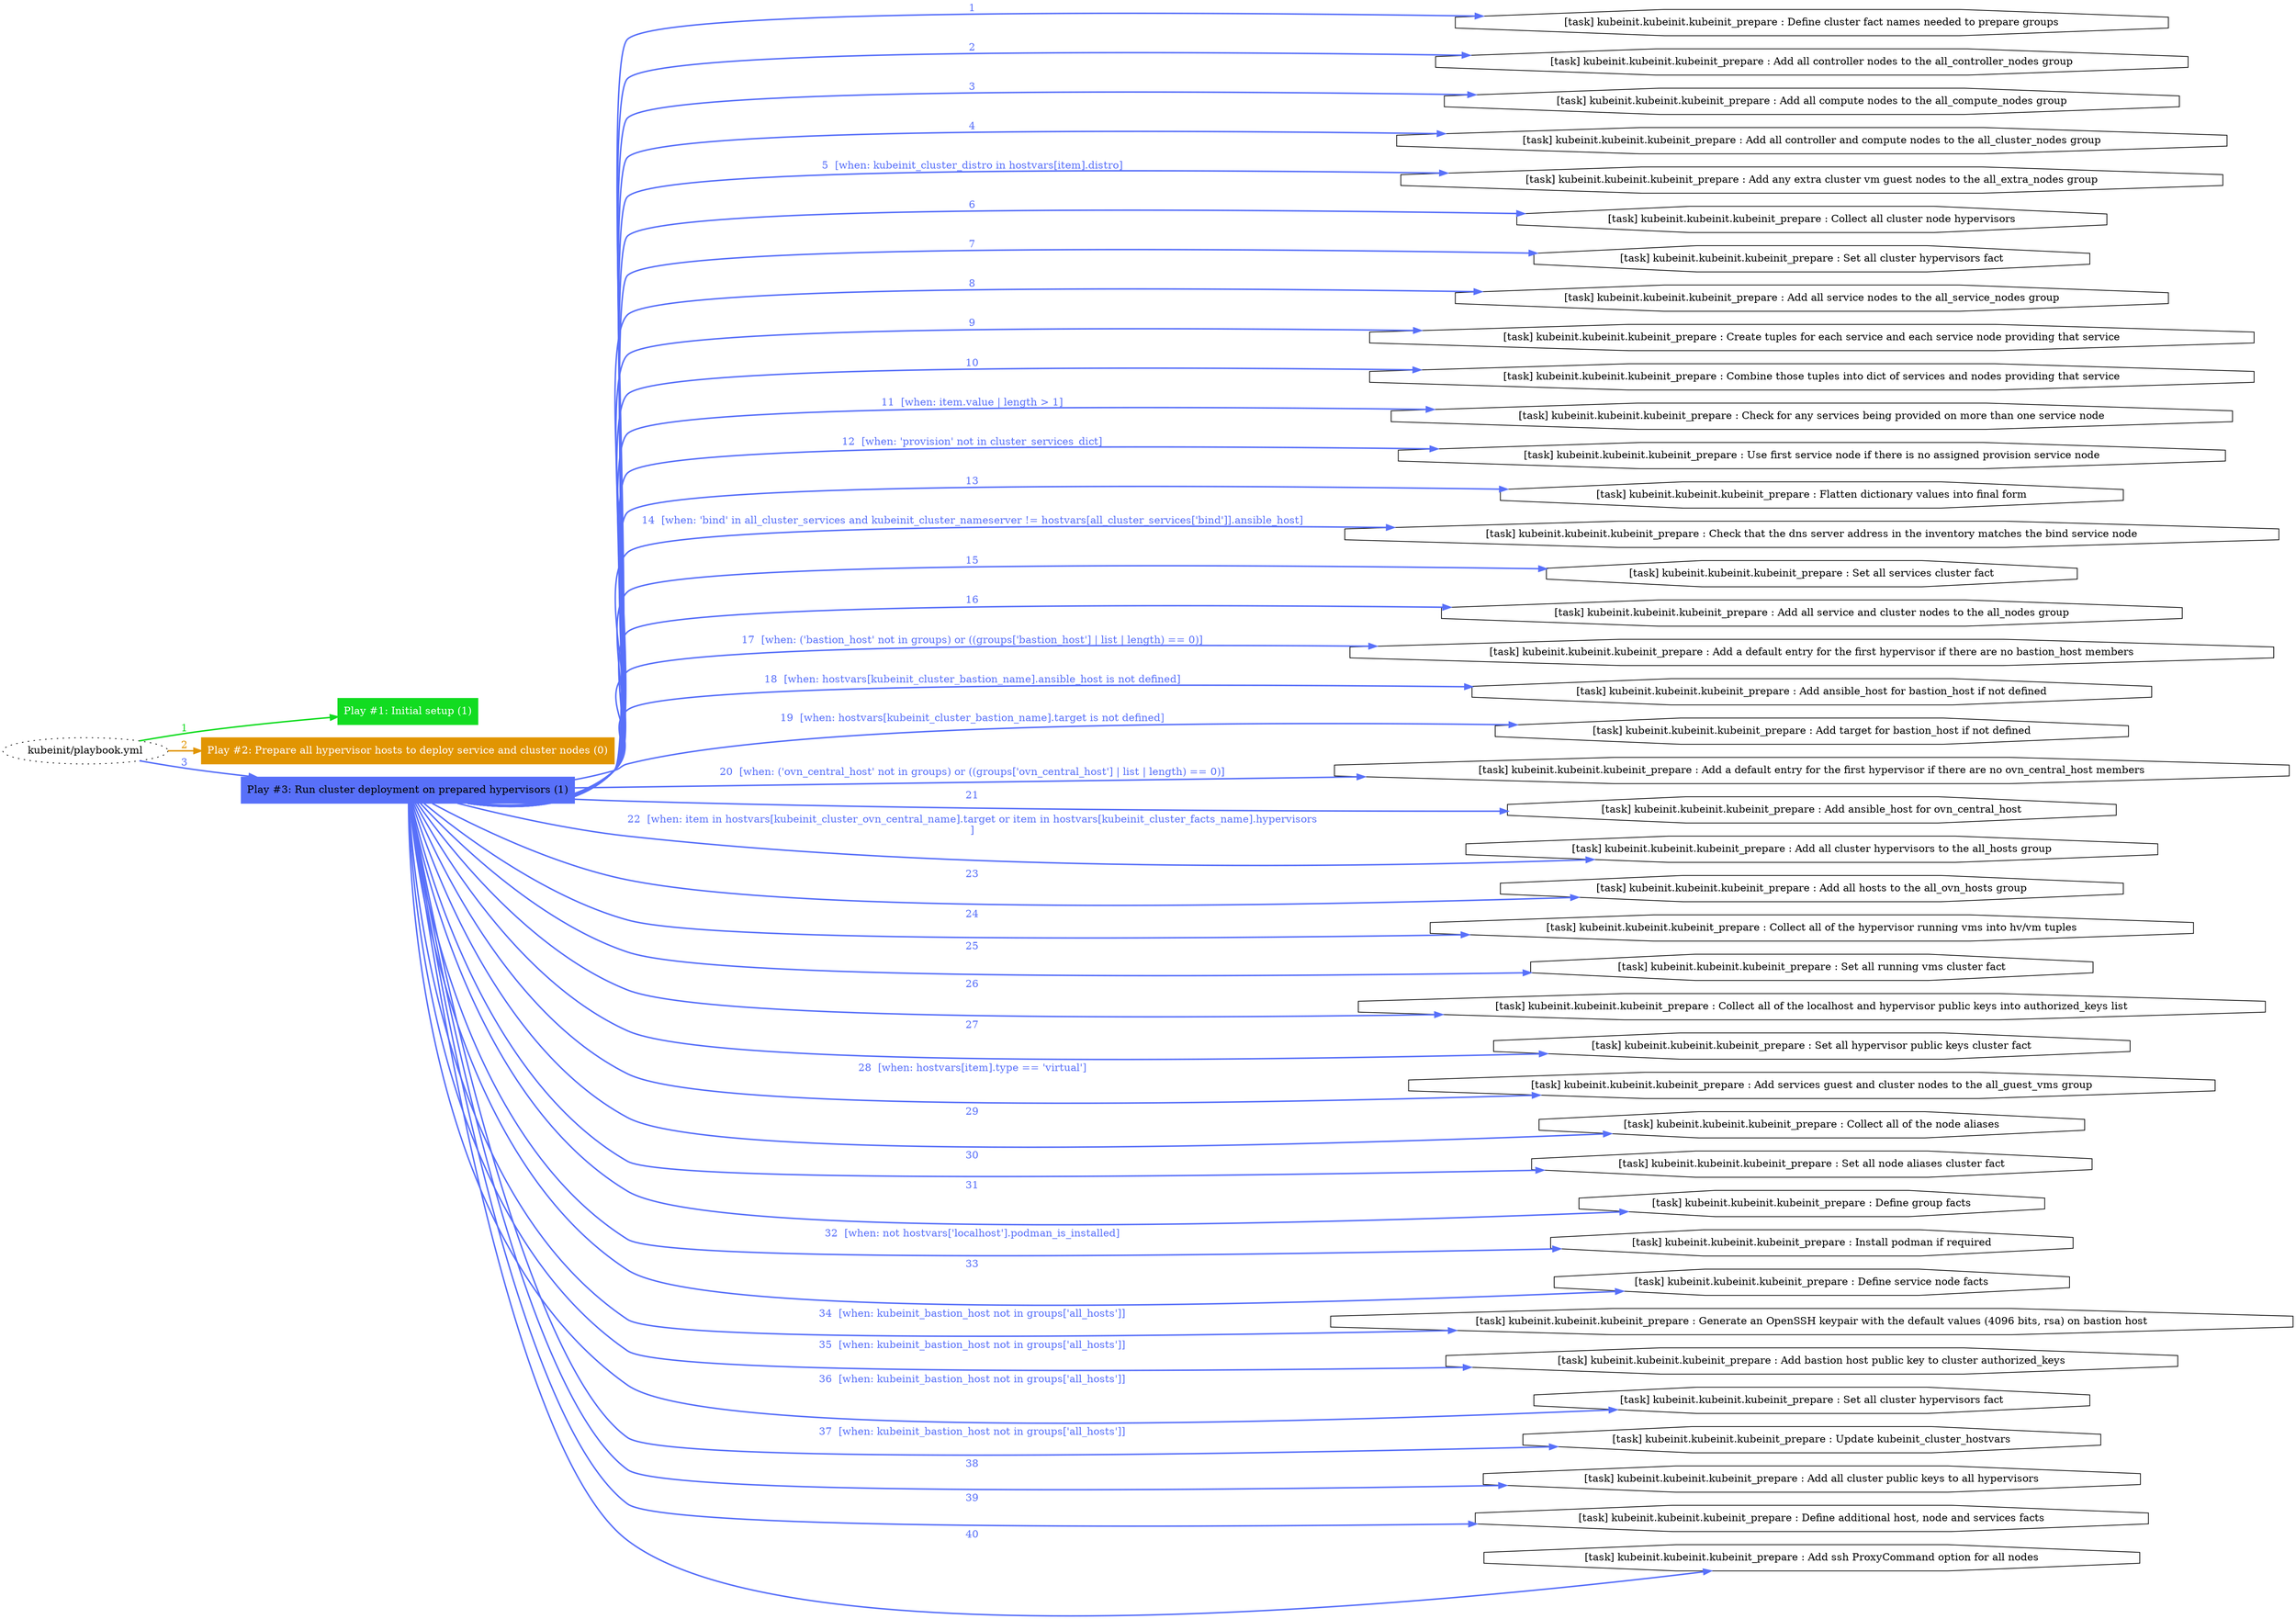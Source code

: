 digraph "kubeinit/playbook.yml "{
	graph [concentrate=true ordering=in rankdir=LR ratio=fill]
	edge [esep=5 sep=10]
	"kubeinit/playbook.yml" [id=root_node style=dotted]
	subgraph "Play #1: Initial setup (1) "{
		"Play #1: Initial setup (1)" [color="#12dc21" fontcolor="#ffffff" id="play_8d6d586d-7b82-4899-b6f1-b4780eb0c2ec" shape=box style=filled tooltip=localhost]
		"kubeinit/playbook.yml" -> "Play #1: Initial setup (1)" [label=1 color="#12dc21" fontcolor="#12dc21" id="edge_2a9b3500-cf69-4e31-b851-08376025ec0d" style=bold]
	}
	subgraph "Play #2: Prepare all hypervisor hosts to deploy service and cluster nodes (0) "{
		"Play #2: Prepare all hypervisor hosts to deploy service and cluster nodes (0)" [color="#e19502" fontcolor="#ffffff" id="play_3e4bc3cd-1e05-4207-b7cf-8be649cb0307" shape=box style=filled tooltip=""]
		"kubeinit/playbook.yml" -> "Play #2: Prepare all hypervisor hosts to deploy service and cluster nodes (0)" [label=2 color="#e19502" fontcolor="#e19502" id="edge_1ea76230-ea57-47ca-8277-2c9ae3a512c0" style=bold]
	}
	subgraph "Play #3: Run cluster deployment on prepared hypervisors (1) "{
		"Play #3: Run cluster deployment on prepared hypervisors (1)" [color="#5870f9" fontcolor="#000000" id="play_082d8986-d54a-491c-bdba-6b434eefc00f" shape=box style=filled tooltip=localhost]
		"kubeinit/playbook.yml" -> "Play #3: Run cluster deployment on prepared hypervisors (1)" [label=3 color="#5870f9" fontcolor="#5870f9" id="edge_b70b75f1-1699-4c1f-8bc5-db2c456f50b9" style=bold]
		"task_413b3339-a8f6-45c2-a535-64c5af63319c" [label="[task] kubeinit.kubeinit.kubeinit_prepare : Define cluster fact names needed to prepare groups" id="task_413b3339-a8f6-45c2-a535-64c5af63319c" shape=octagon tooltip="[task] kubeinit.kubeinit.kubeinit_prepare : Define cluster fact names needed to prepare groups"]
		"Play #3: Run cluster deployment on prepared hypervisors (1)" -> "task_413b3339-a8f6-45c2-a535-64c5af63319c" [label=1 color="#5870f9" fontcolor="#5870f9" id="edge_6a75c087-68f5-4989-859e-c8fe924c257e" style=bold]
		"task_cb09e653-bd59-43eb-9e63-d120ee4b8e74" [label="[task] kubeinit.kubeinit.kubeinit_prepare : Add all controller nodes to the all_controller_nodes group" id="task_cb09e653-bd59-43eb-9e63-d120ee4b8e74" shape=octagon tooltip="[task] kubeinit.kubeinit.kubeinit_prepare : Add all controller nodes to the all_controller_nodes group"]
		"Play #3: Run cluster deployment on prepared hypervisors (1)" -> "task_cb09e653-bd59-43eb-9e63-d120ee4b8e74" [label=2 color="#5870f9" fontcolor="#5870f9" id="edge_c1a454a4-ba2b-4725-b173-6d6eb6f536b4" style=bold]
		"task_547dc455-41e0-4fc1-9855-0bce56f31060" [label="[task] kubeinit.kubeinit.kubeinit_prepare : Add all compute nodes to the all_compute_nodes group" id="task_547dc455-41e0-4fc1-9855-0bce56f31060" shape=octagon tooltip="[task] kubeinit.kubeinit.kubeinit_prepare : Add all compute nodes to the all_compute_nodes group"]
		"Play #3: Run cluster deployment on prepared hypervisors (1)" -> "task_547dc455-41e0-4fc1-9855-0bce56f31060" [label=3 color="#5870f9" fontcolor="#5870f9" id="edge_273be7ce-6f38-4814-bc90-26e0b9f12118" style=bold]
		"task_6e04a31e-e579-4a98-9032-2aa4c86b11fc" [label="[task] kubeinit.kubeinit.kubeinit_prepare : Add all controller and compute nodes to the all_cluster_nodes group" id="task_6e04a31e-e579-4a98-9032-2aa4c86b11fc" shape=octagon tooltip="[task] kubeinit.kubeinit.kubeinit_prepare : Add all controller and compute nodes to the all_cluster_nodes group"]
		"Play #3: Run cluster deployment on prepared hypervisors (1)" -> "task_6e04a31e-e579-4a98-9032-2aa4c86b11fc" [label=4 color="#5870f9" fontcolor="#5870f9" id="edge_f2c15937-0692-445a-a25a-3b24e1ebca4b" style=bold]
		"task_2c1f54dc-9a55-4143-8fca-7b3bea0f2014" [label="[task] kubeinit.kubeinit.kubeinit_prepare : Add any extra cluster vm guest nodes to the all_extra_nodes group" id="task_2c1f54dc-9a55-4143-8fca-7b3bea0f2014" shape=octagon tooltip="[task] kubeinit.kubeinit.kubeinit_prepare : Add any extra cluster vm guest nodes to the all_extra_nodes group"]
		"Play #3: Run cluster deployment on prepared hypervisors (1)" -> "task_2c1f54dc-9a55-4143-8fca-7b3bea0f2014" [label="5  [when: kubeinit_cluster_distro in hostvars[item].distro]" color="#5870f9" fontcolor="#5870f9" id="edge_776a6081-bbda-4a5a-9d95-e43eb6d185d9" style=bold]
		"task_aaf7cc81-8364-40dd-97ab-1d1abab9daa7" [label="[task] kubeinit.kubeinit.kubeinit_prepare : Collect all cluster node hypervisors" id="task_aaf7cc81-8364-40dd-97ab-1d1abab9daa7" shape=octagon tooltip="[task] kubeinit.kubeinit.kubeinit_prepare : Collect all cluster node hypervisors"]
		"Play #3: Run cluster deployment on prepared hypervisors (1)" -> "task_aaf7cc81-8364-40dd-97ab-1d1abab9daa7" [label=6 color="#5870f9" fontcolor="#5870f9" id="edge_a78058b7-0fe6-4e66-87d1-68ac2eb446c2" style=bold]
		"task_f3e1716b-7a48-4353-bfd5-89b6284d9e51" [label="[task] kubeinit.kubeinit.kubeinit_prepare : Set all cluster hypervisors fact" id="task_f3e1716b-7a48-4353-bfd5-89b6284d9e51" shape=octagon tooltip="[task] kubeinit.kubeinit.kubeinit_prepare : Set all cluster hypervisors fact"]
		"Play #3: Run cluster deployment on prepared hypervisors (1)" -> "task_f3e1716b-7a48-4353-bfd5-89b6284d9e51" [label=7 color="#5870f9" fontcolor="#5870f9" id="edge_14c8678f-929e-490a-85b2-7d4363b27493" style=bold]
		"task_f634aa90-f8e2-4bcc-a26b-e59be5d28466" [label="[task] kubeinit.kubeinit.kubeinit_prepare : Add all service nodes to the all_service_nodes group" id="task_f634aa90-f8e2-4bcc-a26b-e59be5d28466" shape=octagon tooltip="[task] kubeinit.kubeinit.kubeinit_prepare : Add all service nodes to the all_service_nodes group"]
		"Play #3: Run cluster deployment on prepared hypervisors (1)" -> "task_f634aa90-f8e2-4bcc-a26b-e59be5d28466" [label=8 color="#5870f9" fontcolor="#5870f9" id="edge_0e2c0cdd-3431-4390-90a3-85f0b06b7cf8" style=bold]
		"task_8ad9f69b-6c82-4e11-b33d-0cc64e01e407" [label="[task] kubeinit.kubeinit.kubeinit_prepare : Create tuples for each service and each service node providing that service" id="task_8ad9f69b-6c82-4e11-b33d-0cc64e01e407" shape=octagon tooltip="[task] kubeinit.kubeinit.kubeinit_prepare : Create tuples for each service and each service node providing that service"]
		"Play #3: Run cluster deployment on prepared hypervisors (1)" -> "task_8ad9f69b-6c82-4e11-b33d-0cc64e01e407" [label=9 color="#5870f9" fontcolor="#5870f9" id="edge_1de12c72-b41d-4337-8a14-37a332444a4b" style=bold]
		"task_0a19f815-eb4e-4fdf-bc2f-000d765c15ab" [label="[task] kubeinit.kubeinit.kubeinit_prepare : Combine those tuples into dict of services and nodes providing that service" id="task_0a19f815-eb4e-4fdf-bc2f-000d765c15ab" shape=octagon tooltip="[task] kubeinit.kubeinit.kubeinit_prepare : Combine those tuples into dict of services and nodes providing that service"]
		"Play #3: Run cluster deployment on prepared hypervisors (1)" -> "task_0a19f815-eb4e-4fdf-bc2f-000d765c15ab" [label=10 color="#5870f9" fontcolor="#5870f9" id="edge_76602411-1d82-4f88-b218-c135378bd75b" style=bold]
		"task_c06abeca-15dd-42a6-9ca2-80774db45ae1" [label="[task] kubeinit.kubeinit.kubeinit_prepare : Check for any services being provided on more than one service node" id="task_c06abeca-15dd-42a6-9ca2-80774db45ae1" shape=octagon tooltip="[task] kubeinit.kubeinit.kubeinit_prepare : Check for any services being provided on more than one service node"]
		"Play #3: Run cluster deployment on prepared hypervisors (1)" -> "task_c06abeca-15dd-42a6-9ca2-80774db45ae1" [label="11  [when: item.value | length > 1]" color="#5870f9" fontcolor="#5870f9" id="edge_df747ff5-04c8-4021-b343-6c370091df9e" style=bold]
		"task_ce9f868d-9a75-4a98-b97e-df46703530ef" [label="[task] kubeinit.kubeinit.kubeinit_prepare : Use first service node if there is no assigned provision service node" id="task_ce9f868d-9a75-4a98-b97e-df46703530ef" shape=octagon tooltip="[task] kubeinit.kubeinit.kubeinit_prepare : Use first service node if there is no assigned provision service node"]
		"Play #3: Run cluster deployment on prepared hypervisors (1)" -> "task_ce9f868d-9a75-4a98-b97e-df46703530ef" [label="12  [when: 'provision' not in cluster_services_dict]" color="#5870f9" fontcolor="#5870f9" id="edge_b01f0f40-9d23-491e-95ed-1e2897d5df28" style=bold]
		"task_dd948e7b-e114-4b1f-8162-838e3044fc41" [label="[task] kubeinit.kubeinit.kubeinit_prepare : Flatten dictionary values into final form" id="task_dd948e7b-e114-4b1f-8162-838e3044fc41" shape=octagon tooltip="[task] kubeinit.kubeinit.kubeinit_prepare : Flatten dictionary values into final form"]
		"Play #3: Run cluster deployment on prepared hypervisors (1)" -> "task_dd948e7b-e114-4b1f-8162-838e3044fc41" [label=13 color="#5870f9" fontcolor="#5870f9" id="edge_da3cb394-4a26-491f-bcd7-bf22b09f3c14" style=bold]
		"task_6c94e8e6-2193-4a19-8f60-5579710f0a3e" [label="[task] kubeinit.kubeinit.kubeinit_prepare : Check that the dns server address in the inventory matches the bind service node" id="task_6c94e8e6-2193-4a19-8f60-5579710f0a3e" shape=octagon tooltip="[task] kubeinit.kubeinit.kubeinit_prepare : Check that the dns server address in the inventory matches the bind service node"]
		"Play #3: Run cluster deployment on prepared hypervisors (1)" -> "task_6c94e8e6-2193-4a19-8f60-5579710f0a3e" [label="14  [when: 'bind' in all_cluster_services and kubeinit_cluster_nameserver != hostvars[all_cluster_services['bind']].ansible_host]" color="#5870f9" fontcolor="#5870f9" id="edge_1aa5ffb9-6aee-43f0-b4df-68d18f0b4cbd" style=bold]
		"task_30051b5c-4411-4760-89f2-4ce42481d0a6" [label="[task] kubeinit.kubeinit.kubeinit_prepare : Set all services cluster fact" id="task_30051b5c-4411-4760-89f2-4ce42481d0a6" shape=octagon tooltip="[task] kubeinit.kubeinit.kubeinit_prepare : Set all services cluster fact"]
		"Play #3: Run cluster deployment on prepared hypervisors (1)" -> "task_30051b5c-4411-4760-89f2-4ce42481d0a6" [label=15 color="#5870f9" fontcolor="#5870f9" id="edge_60f8079d-d93f-41bf-a34b-662488e77b92" style=bold]
		"task_e8872853-eaaa-4380-8ef3-8115a7c19ff4" [label="[task] kubeinit.kubeinit.kubeinit_prepare : Add all service and cluster nodes to the all_nodes group" id="task_e8872853-eaaa-4380-8ef3-8115a7c19ff4" shape=octagon tooltip="[task] kubeinit.kubeinit.kubeinit_prepare : Add all service and cluster nodes to the all_nodes group"]
		"Play #3: Run cluster deployment on prepared hypervisors (1)" -> "task_e8872853-eaaa-4380-8ef3-8115a7c19ff4" [label=16 color="#5870f9" fontcolor="#5870f9" id="edge_fa30b815-60f9-4b90-b6d5-17f0033281fd" style=bold]
		"task_23cab44c-03ee-4054-9a7c-063214c2f6ea" [label="[task] kubeinit.kubeinit.kubeinit_prepare : Add a default entry for the first hypervisor if there are no bastion_host members" id="task_23cab44c-03ee-4054-9a7c-063214c2f6ea" shape=octagon tooltip="[task] kubeinit.kubeinit.kubeinit_prepare : Add a default entry for the first hypervisor if there are no bastion_host members"]
		"Play #3: Run cluster deployment on prepared hypervisors (1)" -> "task_23cab44c-03ee-4054-9a7c-063214c2f6ea" [label="17  [when: ('bastion_host' not in groups) or ((groups['bastion_host'] | list | length) == 0)]" color="#5870f9" fontcolor="#5870f9" id="edge_50014175-2509-4fab-a8d8-95c56eff556b" style=bold]
		"task_cc3628f8-cf2f-4019-aa50-8d4261d56ce6" [label="[task] kubeinit.kubeinit.kubeinit_prepare : Add ansible_host for bastion_host if not defined" id="task_cc3628f8-cf2f-4019-aa50-8d4261d56ce6" shape=octagon tooltip="[task] kubeinit.kubeinit.kubeinit_prepare : Add ansible_host for bastion_host if not defined"]
		"Play #3: Run cluster deployment on prepared hypervisors (1)" -> "task_cc3628f8-cf2f-4019-aa50-8d4261d56ce6" [label="18  [when: hostvars[kubeinit_cluster_bastion_name].ansible_host is not defined]" color="#5870f9" fontcolor="#5870f9" id="edge_83d5f826-8da5-4442-a462-469ab3cd62bc" style=bold]
		"task_a4ac2497-b9d0-4a72-b157-00531b31ffe5" [label="[task] kubeinit.kubeinit.kubeinit_prepare : Add target for bastion_host if not defined" id="task_a4ac2497-b9d0-4a72-b157-00531b31ffe5" shape=octagon tooltip="[task] kubeinit.kubeinit.kubeinit_prepare : Add target for bastion_host if not defined"]
		"Play #3: Run cluster deployment on prepared hypervisors (1)" -> "task_a4ac2497-b9d0-4a72-b157-00531b31ffe5" [label="19  [when: hostvars[kubeinit_cluster_bastion_name].target is not defined]" color="#5870f9" fontcolor="#5870f9" id="edge_7f46e10f-5390-4c46-8b7b-6d4aaf860f48" style=bold]
		"task_a52e94dd-dcec-4603-a3a3-7a9de98f4635" [label="[task] kubeinit.kubeinit.kubeinit_prepare : Add a default entry for the first hypervisor if there are no ovn_central_host members" id="task_a52e94dd-dcec-4603-a3a3-7a9de98f4635" shape=octagon tooltip="[task] kubeinit.kubeinit.kubeinit_prepare : Add a default entry for the first hypervisor if there are no ovn_central_host members"]
		"Play #3: Run cluster deployment on prepared hypervisors (1)" -> "task_a52e94dd-dcec-4603-a3a3-7a9de98f4635" [label="20  [when: ('ovn_central_host' not in groups) or ((groups['ovn_central_host'] | list | length) == 0)]" color="#5870f9" fontcolor="#5870f9" id="edge_696990d4-efc0-4ae3-9be9-7a508b7aeef1" style=bold]
		"task_1e2f91f6-c22d-4c68-a6ca-79477ee11c52" [label="[task] kubeinit.kubeinit.kubeinit_prepare : Add ansible_host for ovn_central_host" id="task_1e2f91f6-c22d-4c68-a6ca-79477ee11c52" shape=octagon tooltip="[task] kubeinit.kubeinit.kubeinit_prepare : Add ansible_host for ovn_central_host"]
		"Play #3: Run cluster deployment on prepared hypervisors (1)" -> "task_1e2f91f6-c22d-4c68-a6ca-79477ee11c52" [label=21 color="#5870f9" fontcolor="#5870f9" id="edge_ba6d4756-28d5-4df5-b73a-b83cf96cc5dd" style=bold]
		"task_f77e3ee2-0304-4ce5-9c53-b4382482dd7c" [label="[task] kubeinit.kubeinit.kubeinit_prepare : Add all cluster hypervisors to the all_hosts group" id="task_f77e3ee2-0304-4ce5-9c53-b4382482dd7c" shape=octagon tooltip="[task] kubeinit.kubeinit.kubeinit_prepare : Add all cluster hypervisors to the all_hosts group"]
		"Play #3: Run cluster deployment on prepared hypervisors (1)" -> "task_f77e3ee2-0304-4ce5-9c53-b4382482dd7c" [label="22  [when: item in hostvars[kubeinit_cluster_ovn_central_name].target or item in hostvars[kubeinit_cluster_facts_name].hypervisors
]" color="#5870f9" fontcolor="#5870f9" id="edge_ed4c0a47-a211-42f9-a2f3-ceb40a8b108c" style=bold]
		"task_9be9799b-99ed-4325-9f54-21bc890ba9b5" [label="[task] kubeinit.kubeinit.kubeinit_prepare : Add all hosts to the all_ovn_hosts group" id="task_9be9799b-99ed-4325-9f54-21bc890ba9b5" shape=octagon tooltip="[task] kubeinit.kubeinit.kubeinit_prepare : Add all hosts to the all_ovn_hosts group"]
		"Play #3: Run cluster deployment on prepared hypervisors (1)" -> "task_9be9799b-99ed-4325-9f54-21bc890ba9b5" [label=23 color="#5870f9" fontcolor="#5870f9" id="edge_4ba5dede-61ad-4f3a-8c05-14d3151df65c" style=bold]
		"task_92167475-a8eb-40c5-ba7d-9b6841a94e33" [label="[task] kubeinit.kubeinit.kubeinit_prepare : Collect all of the hypervisor running vms into hv/vm tuples" id="task_92167475-a8eb-40c5-ba7d-9b6841a94e33" shape=octagon tooltip="[task] kubeinit.kubeinit.kubeinit_prepare : Collect all of the hypervisor running vms into hv/vm tuples"]
		"Play #3: Run cluster deployment on prepared hypervisors (1)" -> "task_92167475-a8eb-40c5-ba7d-9b6841a94e33" [label=24 color="#5870f9" fontcolor="#5870f9" id="edge_9d8d9430-5e30-40a3-ae62-c1568e582797" style=bold]
		"task_29914403-36f2-404b-b7e8-16d19febd9f9" [label="[task] kubeinit.kubeinit.kubeinit_prepare : Set all running vms cluster fact" id="task_29914403-36f2-404b-b7e8-16d19febd9f9" shape=octagon tooltip="[task] kubeinit.kubeinit.kubeinit_prepare : Set all running vms cluster fact"]
		"Play #3: Run cluster deployment on prepared hypervisors (1)" -> "task_29914403-36f2-404b-b7e8-16d19febd9f9" [label=25 color="#5870f9" fontcolor="#5870f9" id="edge_1cf2a154-6369-456f-9a6e-a90512f34434" style=bold]
		"task_fe22bf68-6421-45da-bfa9-20656d9845db" [label="[task] kubeinit.kubeinit.kubeinit_prepare : Collect all of the localhost and hypervisor public keys into authorized_keys list" id="task_fe22bf68-6421-45da-bfa9-20656d9845db" shape=octagon tooltip="[task] kubeinit.kubeinit.kubeinit_prepare : Collect all of the localhost and hypervisor public keys into authorized_keys list"]
		"Play #3: Run cluster deployment on prepared hypervisors (1)" -> "task_fe22bf68-6421-45da-bfa9-20656d9845db" [label=26 color="#5870f9" fontcolor="#5870f9" id="edge_239af2c7-4551-4d57-b027-43fc0e78eaaa" style=bold]
		"task_5d2f2a86-ec09-401e-982c-d6315c9c661e" [label="[task] kubeinit.kubeinit.kubeinit_prepare : Set all hypervisor public keys cluster fact" id="task_5d2f2a86-ec09-401e-982c-d6315c9c661e" shape=octagon tooltip="[task] kubeinit.kubeinit.kubeinit_prepare : Set all hypervisor public keys cluster fact"]
		"Play #3: Run cluster deployment on prepared hypervisors (1)" -> "task_5d2f2a86-ec09-401e-982c-d6315c9c661e" [label=27 color="#5870f9" fontcolor="#5870f9" id="edge_80c8af94-377f-440a-8564-b128e297b7ad" style=bold]
		"task_dd437188-a53f-429f-8b0b-2f7935bfc701" [label="[task] kubeinit.kubeinit.kubeinit_prepare : Add services guest and cluster nodes to the all_guest_vms group" id="task_dd437188-a53f-429f-8b0b-2f7935bfc701" shape=octagon tooltip="[task] kubeinit.kubeinit.kubeinit_prepare : Add services guest and cluster nodes to the all_guest_vms group"]
		"Play #3: Run cluster deployment on prepared hypervisors (1)" -> "task_dd437188-a53f-429f-8b0b-2f7935bfc701" [label="28  [when: hostvars[item].type == 'virtual']" color="#5870f9" fontcolor="#5870f9" id="edge_c7f97925-2019-4436-b078-8461b340bb84" style=bold]
		"task_8d1aec1d-dcf3-4db5-a441-c0704cbe4b04" [label="[task] kubeinit.kubeinit.kubeinit_prepare : Collect all of the node aliases" id="task_8d1aec1d-dcf3-4db5-a441-c0704cbe4b04" shape=octagon tooltip="[task] kubeinit.kubeinit.kubeinit_prepare : Collect all of the node aliases"]
		"Play #3: Run cluster deployment on prepared hypervisors (1)" -> "task_8d1aec1d-dcf3-4db5-a441-c0704cbe4b04" [label=29 color="#5870f9" fontcolor="#5870f9" id="edge_e788404b-710c-4177-9c1c-7233228d7631" style=bold]
		"task_d077f7f8-dd63-45f4-99fc-865dbef150b8" [label="[task] kubeinit.kubeinit.kubeinit_prepare : Set all node aliases cluster fact" id="task_d077f7f8-dd63-45f4-99fc-865dbef150b8" shape=octagon tooltip="[task] kubeinit.kubeinit.kubeinit_prepare : Set all node aliases cluster fact"]
		"Play #3: Run cluster deployment on prepared hypervisors (1)" -> "task_d077f7f8-dd63-45f4-99fc-865dbef150b8" [label=30 color="#5870f9" fontcolor="#5870f9" id="edge_de197731-6817-4a8f-8632-a8130e12321b" style=bold]
		"task_aae6052d-65a8-4955-97f7-51c4ced44c36" [label="[task] kubeinit.kubeinit.kubeinit_prepare : Define group facts" id="task_aae6052d-65a8-4955-97f7-51c4ced44c36" shape=octagon tooltip="[task] kubeinit.kubeinit.kubeinit_prepare : Define group facts"]
		"Play #3: Run cluster deployment on prepared hypervisors (1)" -> "task_aae6052d-65a8-4955-97f7-51c4ced44c36" [label=31 color="#5870f9" fontcolor="#5870f9" id="edge_ff491b66-da49-4437-9976-20e34513c5cd" style=bold]
		"task_6f05b419-19a0-43d8-b601-63c2113a7e3b" [label="[task] kubeinit.kubeinit.kubeinit_prepare : Install podman if required" id="task_6f05b419-19a0-43d8-b601-63c2113a7e3b" shape=octagon tooltip="[task] kubeinit.kubeinit.kubeinit_prepare : Install podman if required"]
		"Play #3: Run cluster deployment on prepared hypervisors (1)" -> "task_6f05b419-19a0-43d8-b601-63c2113a7e3b" [label="32  [when: not hostvars['localhost'].podman_is_installed]" color="#5870f9" fontcolor="#5870f9" id="edge_a7043ddd-b98f-48f0-bb92-1f972168d0d5" style=bold]
		"task_8565e295-568c-406c-85bf-95e09dcf97d1" [label="[task] kubeinit.kubeinit.kubeinit_prepare : Define service node facts" id="task_8565e295-568c-406c-85bf-95e09dcf97d1" shape=octagon tooltip="[task] kubeinit.kubeinit.kubeinit_prepare : Define service node facts"]
		"Play #3: Run cluster deployment on prepared hypervisors (1)" -> "task_8565e295-568c-406c-85bf-95e09dcf97d1" [label=33 color="#5870f9" fontcolor="#5870f9" id="edge_ee78189b-ad13-4641-b5ea-87d0a48b9a0d" style=bold]
		"task_6db44548-8de8-478f-927e-83450a408a8c" [label="[task] kubeinit.kubeinit.kubeinit_prepare : Generate an OpenSSH keypair with the default values (4096 bits, rsa) on bastion host" id="task_6db44548-8de8-478f-927e-83450a408a8c" shape=octagon tooltip="[task] kubeinit.kubeinit.kubeinit_prepare : Generate an OpenSSH keypair with the default values (4096 bits, rsa) on bastion host"]
		"Play #3: Run cluster deployment on prepared hypervisors (1)" -> "task_6db44548-8de8-478f-927e-83450a408a8c" [label="34  [when: kubeinit_bastion_host not in groups['all_hosts']]" color="#5870f9" fontcolor="#5870f9" id="edge_b5e66586-7ea8-448f-abea-c68dd881a40b" style=bold]
		"task_adbe70c0-75f5-4322-ae04-994d72e7e1d3" [label="[task] kubeinit.kubeinit.kubeinit_prepare : Add bastion host public key to cluster authorized_keys" id="task_adbe70c0-75f5-4322-ae04-994d72e7e1d3" shape=octagon tooltip="[task] kubeinit.kubeinit.kubeinit_prepare : Add bastion host public key to cluster authorized_keys"]
		"Play #3: Run cluster deployment on prepared hypervisors (1)" -> "task_adbe70c0-75f5-4322-ae04-994d72e7e1d3" [label="35  [when: kubeinit_bastion_host not in groups['all_hosts']]" color="#5870f9" fontcolor="#5870f9" id="edge_972afc16-3e78-4b88-8834-ffc3502db89a" style=bold]
		"task_b5144253-3bcb-4a8e-bb8a-8754e240b1ce" [label="[task] kubeinit.kubeinit.kubeinit_prepare : Set all cluster hypervisors fact" id="task_b5144253-3bcb-4a8e-bb8a-8754e240b1ce" shape=octagon tooltip="[task] kubeinit.kubeinit.kubeinit_prepare : Set all cluster hypervisors fact"]
		"Play #3: Run cluster deployment on prepared hypervisors (1)" -> "task_b5144253-3bcb-4a8e-bb8a-8754e240b1ce" [label="36  [when: kubeinit_bastion_host not in groups['all_hosts']]" color="#5870f9" fontcolor="#5870f9" id="edge_dcb412b7-7be5-4eef-86ac-2b427a36e1b2" style=bold]
		"task_2825351c-0ac6-4cbd-a6c9-87723821b5ab" [label="[task] kubeinit.kubeinit.kubeinit_prepare : Update kubeinit_cluster_hostvars" id="task_2825351c-0ac6-4cbd-a6c9-87723821b5ab" shape=octagon tooltip="[task] kubeinit.kubeinit.kubeinit_prepare : Update kubeinit_cluster_hostvars"]
		"Play #3: Run cluster deployment on prepared hypervisors (1)" -> "task_2825351c-0ac6-4cbd-a6c9-87723821b5ab" [label="37  [when: kubeinit_bastion_host not in groups['all_hosts']]" color="#5870f9" fontcolor="#5870f9" id="edge_6c05e1cd-b9fe-4c81-913f-4d2fb11b791d" style=bold]
		"task_d8fd3d8e-25e7-4a72-b5bb-1d9ebe36cb2e" [label="[task] kubeinit.kubeinit.kubeinit_prepare : Add all cluster public keys to all hypervisors" id="task_d8fd3d8e-25e7-4a72-b5bb-1d9ebe36cb2e" shape=octagon tooltip="[task] kubeinit.kubeinit.kubeinit_prepare : Add all cluster public keys to all hypervisors"]
		"Play #3: Run cluster deployment on prepared hypervisors (1)" -> "task_d8fd3d8e-25e7-4a72-b5bb-1d9ebe36cb2e" [label=38 color="#5870f9" fontcolor="#5870f9" id="edge_2cda5f19-7d82-4058-adda-fcfceaeacd5f" style=bold]
		"task_85356656-9a05-4429-a984-c32556027e84" [label="[task] kubeinit.kubeinit.kubeinit_prepare : Define additional host, node and services facts" id="task_85356656-9a05-4429-a984-c32556027e84" shape=octagon tooltip="[task] kubeinit.kubeinit.kubeinit_prepare : Define additional host, node and services facts"]
		"Play #3: Run cluster deployment on prepared hypervisors (1)" -> "task_85356656-9a05-4429-a984-c32556027e84" [label=39 color="#5870f9" fontcolor="#5870f9" id="edge_87b42e98-2cee-488a-8aac-9fed4fac4772" style=bold]
		"task_9af09b5c-341d-4adc-a54f-ad67a236f9eb" [label="[task] kubeinit.kubeinit.kubeinit_prepare : Add ssh ProxyCommand option for all nodes" id="task_9af09b5c-341d-4adc-a54f-ad67a236f9eb" shape=octagon tooltip="[task] kubeinit.kubeinit.kubeinit_prepare : Add ssh ProxyCommand option for all nodes"]
		"Play #3: Run cluster deployment on prepared hypervisors (1)" -> "task_9af09b5c-341d-4adc-a54f-ad67a236f9eb" [label=40 color="#5870f9" fontcolor="#5870f9" id="edge_ed373f67-c330-4d30-ad47-fe8d8b6563ce" style=bold]
	}
}
